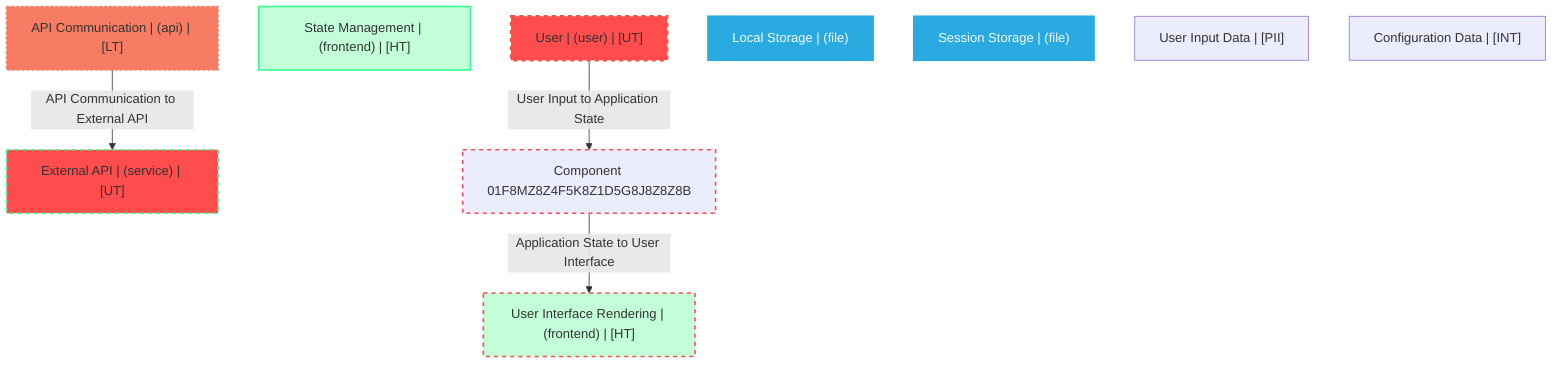graph TB
  node_01F8MZ8Z4F5K8Z1D5G8J8Z8Z8I["User | (user) | [UT]"]:::untrusted
  node_01F8MZ8Z4F5K8Z1D5G8J8Z8Z8J["External API | (service) | [UT]"]:::untrusted
  node_01F8MZ8Z4F5K8Z1D5G8J8Z8Z8D["User Interface Rendering | (frontend) | [HT]"]:::highTrust
  node_01F8MZ8Z4F5K8Z1D5G8J8Z8Z8E["State Management | (frontend) | [HT]"]:::highTrust
  node_01F8MZ8Z4F5K8Z1D5G8J8Z8Z8F["API Communication | (api) | [LT]"]:::lowTrust
  node_01F8MZ8Z4F5K8Z1D5G8J8Z8Z8G["Local Storage | (file)"]:::dataStore
  node_01F8MZ8Z4F5K8Z1D5G8J8Z8Z8H["Session Storage | (file)"]:::dataStore
  node_01F8MZ8Z4F5K8Z1D5G8J8Z8Z8A["User Input Data | [PII]"]:::dataAsset,pii
  node_01F8MZ8Z4F5K8Z1D5G8J8Z8Z8B["Component 01F8MZ8Z4F5K8Z1D5G8J8Z8Z8B"]:::process,untrusted
  node_01F8MZ8Z4F5K8Z1D5G8J8Z8Z8C["Configuration Data | [INT]"]:::dataAsset,internal

  node_01F8MZ8Z4F5K8Z1D5G8J8Z8Z8I -->|User Input to Application State| node_01F8MZ8Z4F5K8Z1D5G8J8Z8Z8B:::unencryptedFlow
  node_01F8MZ8Z4F5K8Z1D5G8J8Z8Z8B -->|Application State to User Interface| node_01F8MZ8Z4F5K8Z1D5G8J8Z8Z8D:::unencryptedFlow
  node_01F8MZ8Z4F5K8Z1D5G8J8Z8Z8F -->|API Communication to External API| node_01F8MZ8Z4F5K8Z1D5G8J8Z8Z8J:::encryptedFlow

  classDef externalEntity fill:#FF4C4C,stroke:#FF4C4C,stroke-width:2px,color:#F5F7FA
  classDef process fill:#36FF8F,stroke:#36FF8F,stroke-width:2px,color:#0B0D17
  classDef dataStore fill:#29ABE2,stroke:#29ABE2,stroke-width:2px,color:#F5F7FA
  classDef dataAsset fill:#A259FF,stroke:#c3a4ff,stroke-width:2px,color:#F5F7FA
  classDef untrusted fill:#FF4C4C,stroke:#FF4C4C,stroke-width:3px,stroke-dasharray:5 5
  classDef lowTrust fill:#f77c63,stroke:#f77c63,stroke-width:2px,stroke-dasharray:3 3
  classDef mediumTrust fill:#FFD300,stroke:#FFD300,stroke-width:2px
  classDef highTrust fill:#C2FFD8,stroke:#36FF8F,stroke-width:2px
  classDef veryHighTrust fill:#36FF8F,stroke:#36FF8F,stroke-width:3px
  classDef public fill:#C2FFD8,stroke:#36FF8F,stroke-width:1px
  classDef internal fill:#FFF2B3,stroke:#FFD300,stroke-width:1px
  classDef confidential fill:#FFB3B3,stroke:#FF4C4C,stroke-width:2px
  classDef restricted fill:#FF4C4C,stroke:#FF4C4C,stroke-width:3px
  classDef pii fill:#ffa1ad,stroke:#A259FF,stroke-width:2px
  classDef pci fill:#FF4C4C,stroke:#FF4C4C,stroke-width:3px
  classDef phi fill:#ffa1ad,stroke:#A259FF,stroke-width:3px
  classDef encryptedFlow stroke:#36FF8F,stroke-width:2px
  classDef unencryptedFlow stroke:#FF4C4C,stroke-width:2px,stroke-dasharray:5 5
  classDef authenticatedFlow stroke:#29ABE2,stroke-width:2px
  classDef trustBoundary fill:transparent,stroke:#2E3440,stroke-width:3px,stroke-dasharray:10 5